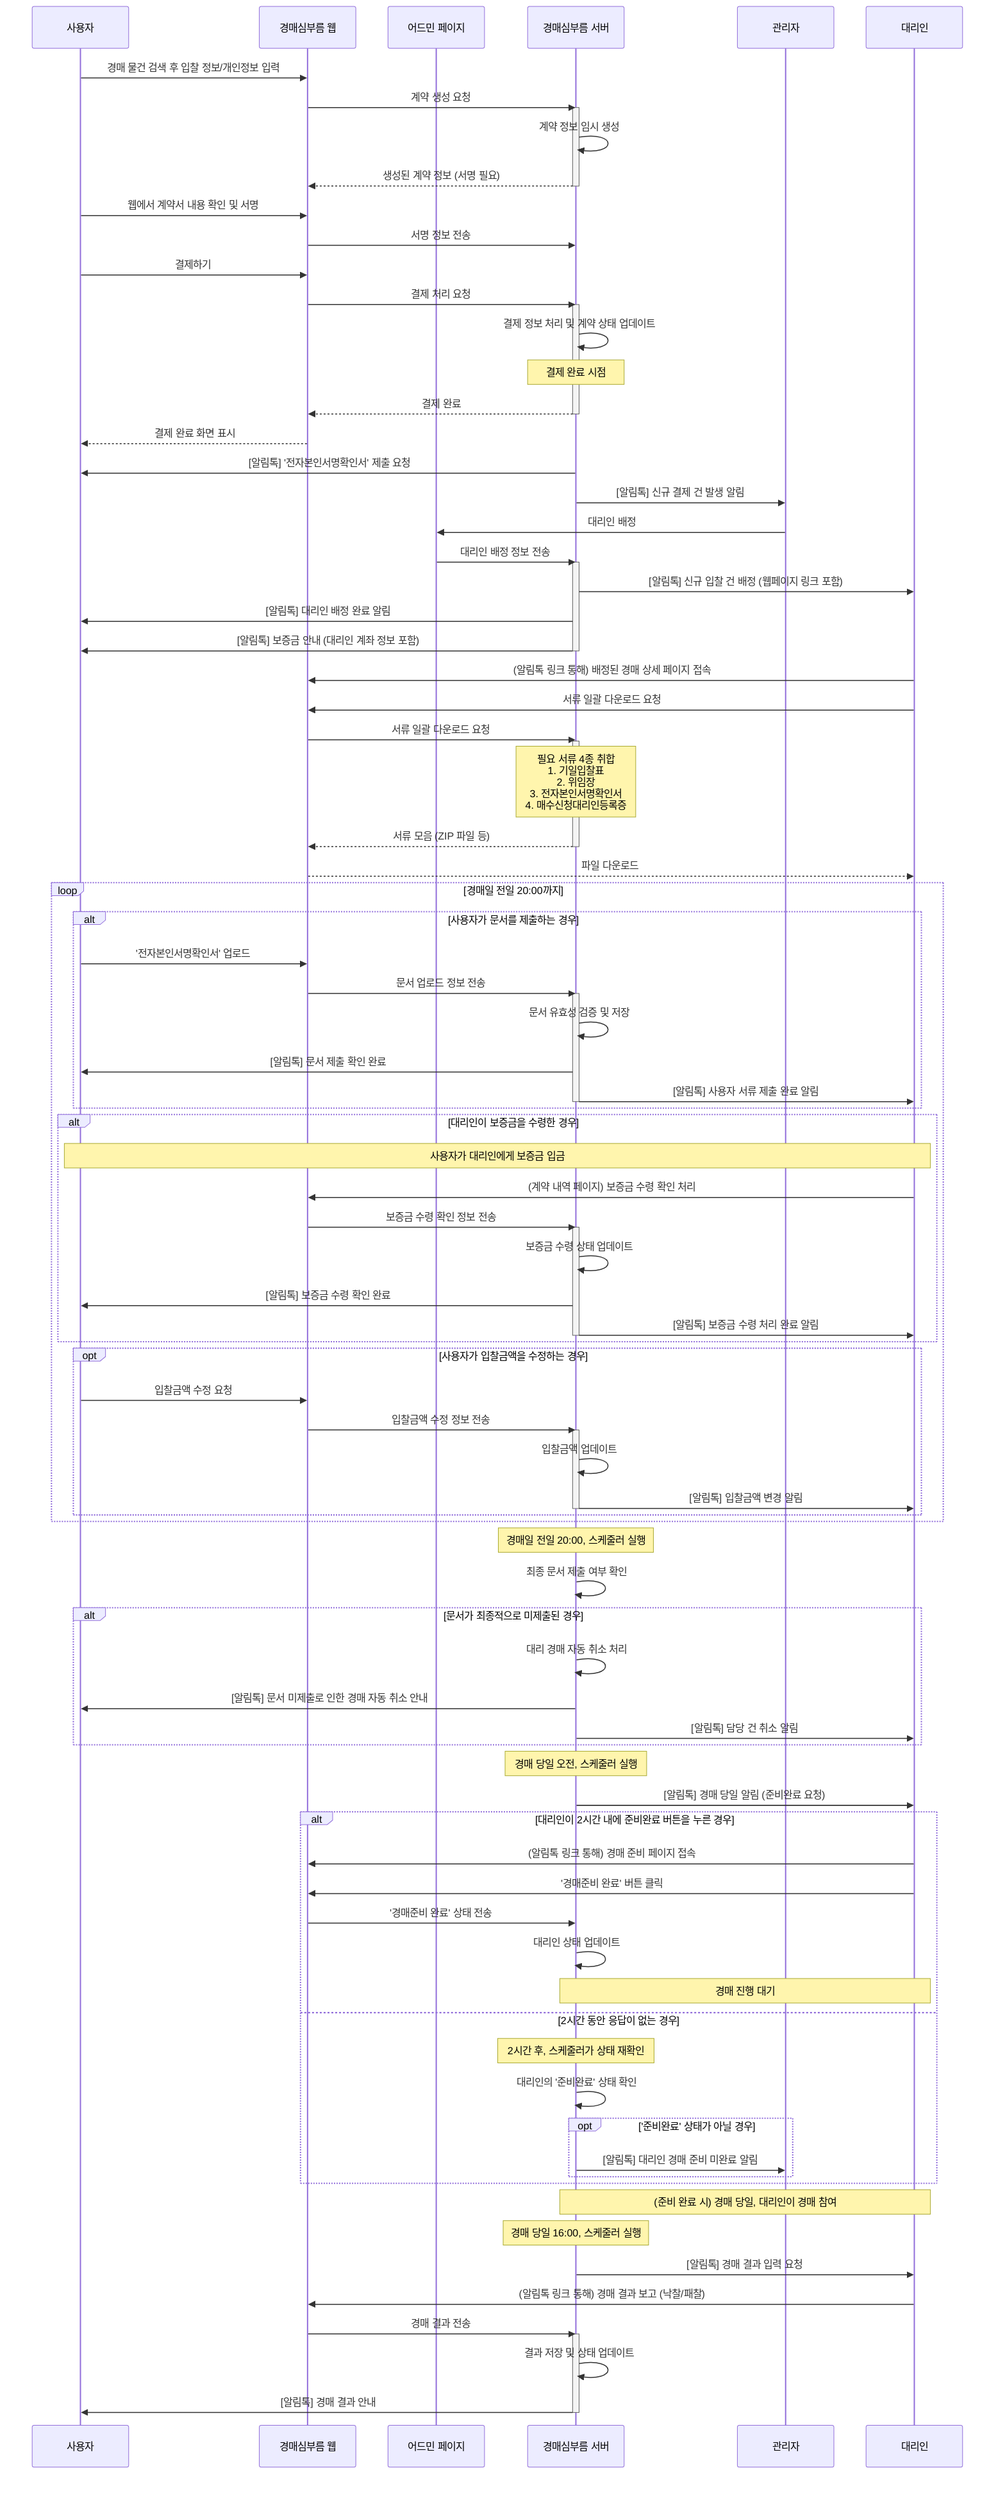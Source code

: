 sequenceDiagram
    participant User as 사용자
    participant Web as 경매심부름 웹
    participant AdminPage as 어드민 페이지
    participant Server as 경매심부름 서버
    participant Manager as 관리자
    participant Agent as 대리인

    %% 1. 입찰 신청, 계약 및 결제
    User->>Web: 경매 물건 검색 후 입찰 정보/개인정보 입력
    Web->>Server: 계약 생성 요청
    activate Server
    Server->>Server: 계약 정보 임시 생성
    Server-->>Web: 생성된 계약 정보 (서명 필요)
    deactivate Server

    User->>Web: 웹에서 계약서 내용 확인 및 서명
    Web->>Server: 서명 정보 전송
    
    User->>Web: 결제하기
    Web->>Server: 결제 처리 요청
    activate Server
    Server->>Server: 결제 정보 처리 및 계약 상태 업데이트
    Note over Server: 결제 완료 시점
    Server-->>Web: 결제 완료
    deactivate Server
    Web-->>User: 결제 완료 화면 표시

    %% 2. 결제 완료 후 처리
    Server->>User: [알림톡] '전자본인서명확인서' 제출 요청
    Server->>Manager: [알림톡] 신규 결제 건 발생 알림

    Manager->>AdminPage: 대리인 배정
    AdminPage->>Server: 대리인 배정 정보 전송
    activate Server
    Server->>Agent: [알림톡] 신규 입찰 건 배정 (웹페이지 링크 포함)
    Server->>User: [알림톡] 대리인 배정 완료 알림
    Server->>User: [알림톡] 보증금 안내 (대리인 계좌 정보 포함)
    deactivate Server

    Agent->>Web: (알림톡 링크 통해) 배정된 경매 상세 페이지 접속
    Agent->>Web: 서류 일괄 다운로드 요청
    Web->>Server: 서류 일괄 다운로드 요청
    activate Server
    Note over Server: 필요 서류 4종 취합<br/>1. 기일입찰표<br/>2. 위임장<br/>3. 전자본인서명확인서<br/>4. 매수신청대리인등록증
    Server-->>Web: 서류 모음 (ZIP 파일 등)
    deactivate Server
    Web-->>Agent: 파일 다운로드

    %% 3. 문서 제출, 보증금 수령 및 입찰가 수정 (경매일 전일 20:00까지)
    loop 경매일 전일 20:00까지
        alt 사용자가 문서를 제출하는 경우
            User->>Web: '전자본인서명확인서' 업로드
            Web->>Server: 문서 업로드 정보 전송
            activate Server
            Server->>Server: 문서 유효성 검증 및 저장
            Server->>User: [알림톡] 문서 제출 확인 완료
            Server->>Agent: [알림톡] 사용자 서류 제출 완료 알림
            deactivate Server
        end

        alt 대리인이 보증금을 수령한 경우
            Note over User,Agent: 사용자가 대리인에게 보증금 입금
            Agent->>Web: (계약 내역 페이지) 보증금 수령 확인 처리
            Web->>Server: 보증금 수령 확인 정보 전송
            activate Server
            Server->>Server: 보증금 수령 상태 업데이트
            Server->>User: [알림톡] 보증금 수령 확인 완료
            Server->>Agent: [알림톡] 보증금 수령 처리 완료 알림
            deactivate Server
        end

        opt 사용자가 입찰금액을 수정하는 경우
            User->>Web: 입찰금액 수정 요청
            Web->>Server: 입찰금액 수정 정보 전송
            activate Server
            Server->>Server: 입찰금액 업데이트
            Server->>Agent: [알림톡] 입찰금액 변경 알림
            deactivate Server
        end
    end

    %% 4. 최종 문서 제출 확인 및 자동 취소
    Note over Server: 경매일 전일 20:00, 스케줄러 실행
    Server->>Server: 최종 문서 제출 여부 확인
    alt 문서가 최종적으로 미제출된 경우
        Server->>Server: 대리 경매 자동 취소 처리
        Server->>User: [알림톡] 문서 미제출로 인한 경매 자동 취소 안내
        Server->>Agent: [알림톡] 담당 건 취소 알림
    end

    %% 5. 경매 당일 준비
    Note over Server: 경매 당일 오전, 스케줄러 실행
    Server->>Agent: [알림톡] 경매 당일 알림 (준비완료 요청)
    
    alt 대리인이 2시간 내에 준비완료 버튼을 누른 경우
        Agent->>Web: (알림톡 링크 통해) 경매 준비 페이지 접속
        Agent->>Web: '경매준비 완료' 버튼 클릭
        Web->>Server: '경매준비 완료' 상태 전송
        Server->>Server: 대리인 상태 업데이트
        Note over Agent,Server: 경매 진행 대기
    else 2시간 동안 응답이 없는 경우
        Note over Server: 2시간 후, 스케줄러가 상태 재확인
        Server->>Server: 대리인의 '준비완료' 상태 확인
        opt '준비완료' 상태가 아닐 경우
            Server->>Manager: [알림톡] 대리인 경매 준비 미완료 알림
        end
    end

    %% 6. 경매 진행 및 결과 보고
    Note over Agent,Server: (준비 완료 시) 경매 당일, 대리인이 경매 참여

    Note over Server: 경매 당일 16:00, 스케줄러 실행
    Server->>Agent: [알림톡] 경매 결과 입력 요청

    Agent->>Web: (알림톡 링크 통해) 경매 결과 보고 (낙찰/패찰)
    Web->>Server: 경매 결과 전송
    activate Server
    Server->>Server: 결과 저장 및 상태 업데이트
    Server->>User: [알림톡] 경매 결과 안내
    deactivate Server